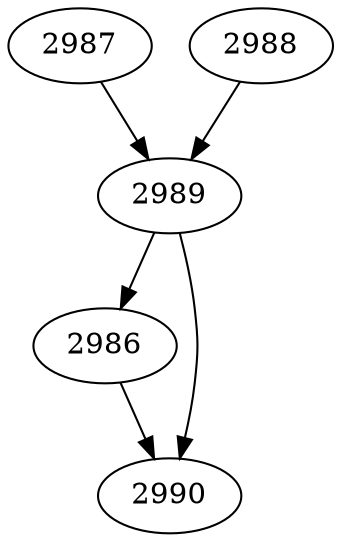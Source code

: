 strict digraph  {
2986;
2987;
2988;
2989;
2990;
2986 -> 2990;
2987 -> 2989;
2988 -> 2989;
2989 -> 2990;
2989 -> 2986;
}
